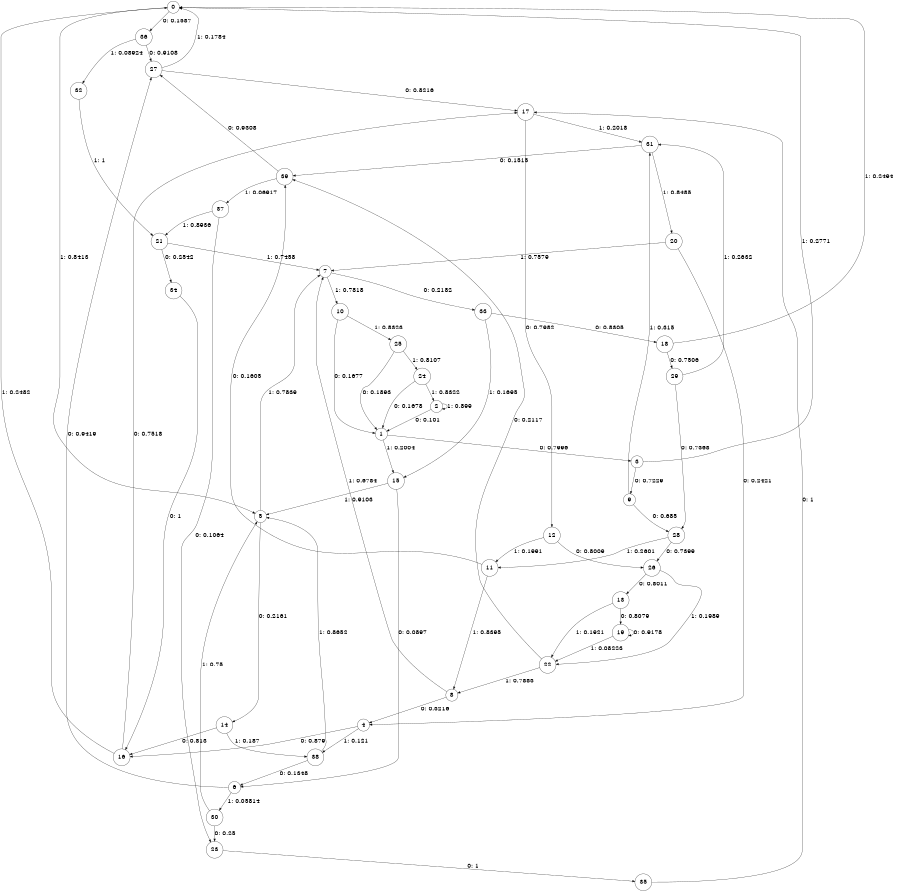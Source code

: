 digraph "ch5faceL7" {
size = "6,8.5";
ratio = "fill";
node [shape = circle];
node [fontsize = 24];
edge [fontsize = 24];
0 -> 36 [label = "0: 0.1587   "];
0 -> 5 [label = "1: 0.8413   "];
1 -> 3 [label = "0: 0.7996   "];
1 -> 15 [label = "1: 0.2004   "];
2 -> 1 [label = "0: 0.101    "];
2 -> 2 [label = "1: 0.899    "];
3 -> 9 [label = "0: 0.7229   "];
3 -> 0 [label = "1: 0.2771   "];
4 -> 16 [label = "0: 0.879    "];
4 -> 38 [label = "1: 0.121    "];
5 -> 14 [label = "0: 0.2161   "];
5 -> 7 [label = "1: 0.7839   "];
6 -> 27 [label = "0: 0.9419   "];
6 -> 30 [label = "1: 0.05814  "];
7 -> 33 [label = "0: 0.2182   "];
7 -> 10 [label = "1: 0.7818   "];
8 -> 4 [label = "0: 0.3216   "];
8 -> 7 [label = "1: 0.6784   "];
9 -> 28 [label = "0: 0.685    "];
9 -> 31 [label = "1: 0.315    "];
10 -> 1 [label = "0: 0.1677   "];
10 -> 25 [label = "1: 0.8323   "];
11 -> 39 [label = "0: 0.1605   "];
11 -> 8 [label = "1: 0.8395   "];
12 -> 26 [label = "0: 0.8009   "];
12 -> 11 [label = "1: 0.1991   "];
13 -> 19 [label = "0: 0.8079   "];
13 -> 22 [label = "1: 0.1921   "];
14 -> 16 [label = "0: 0.813    "];
14 -> 38 [label = "1: 0.187    "];
15 -> 6 [label = "0: 0.0897   "];
15 -> 5 [label = "1: 0.9103   "];
16 -> 17 [label = "0: 0.7518   "];
16 -> 0 [label = "1: 0.2482   "];
17 -> 12 [label = "0: 0.7982   "];
17 -> 31 [label = "1: 0.2018   "];
18 -> 29 [label = "0: 0.7506   "];
18 -> 0 [label = "1: 0.2494   "];
19 -> 19 [label = "0: 0.9178   "];
19 -> 22 [label = "1: 0.08223  "];
20 -> 4 [label = "0: 0.2421   "];
20 -> 7 [label = "1: 0.7579   "];
21 -> 34 [label = "0: 0.2542   "];
21 -> 7 [label = "1: 0.7458   "];
22 -> 39 [label = "0: 0.2117   "];
22 -> 8 [label = "1: 0.7883   "];
23 -> 35 [label = "0: 1        "];
24 -> 1 [label = "0: 0.1678   "];
24 -> 2 [label = "1: 0.8322   "];
25 -> 1 [label = "0: 0.1893   "];
25 -> 24 [label = "1: 0.8107   "];
26 -> 13 [label = "0: 0.8011   "];
26 -> 22 [label = "1: 0.1989   "];
27 -> 17 [label = "0: 0.8216   "];
27 -> 0 [label = "1: 0.1784   "];
28 -> 26 [label = "0: 0.7399   "];
28 -> 11 [label = "1: 0.2601   "];
29 -> 28 [label = "0: 0.7368   "];
29 -> 31 [label = "1: 0.2632   "];
30 -> 23 [label = "0: 0.25     "];
30 -> 5 [label = "1: 0.75     "];
31 -> 39 [label = "0: 0.1515   "];
31 -> 20 [label = "1: 0.8485   "];
32 -> 21 [label = "1: 1        "];
33 -> 18 [label = "0: 0.8305   "];
33 -> 15 [label = "1: 0.1695   "];
34 -> 16 [label = "0: 1        "];
35 -> 17 [label = "0: 1        "];
36 -> 27 [label = "0: 0.9108   "];
36 -> 32 [label = "1: 0.08924  "];
37 -> 23 [label = "0: 0.1064   "];
37 -> 21 [label = "1: 0.8936   "];
38 -> 6 [label = "0: 0.1348   "];
38 -> 5 [label = "1: 0.8652   "];
39 -> 27 [label = "0: 0.9308   "];
39 -> 37 [label = "1: 0.06917  "];
}